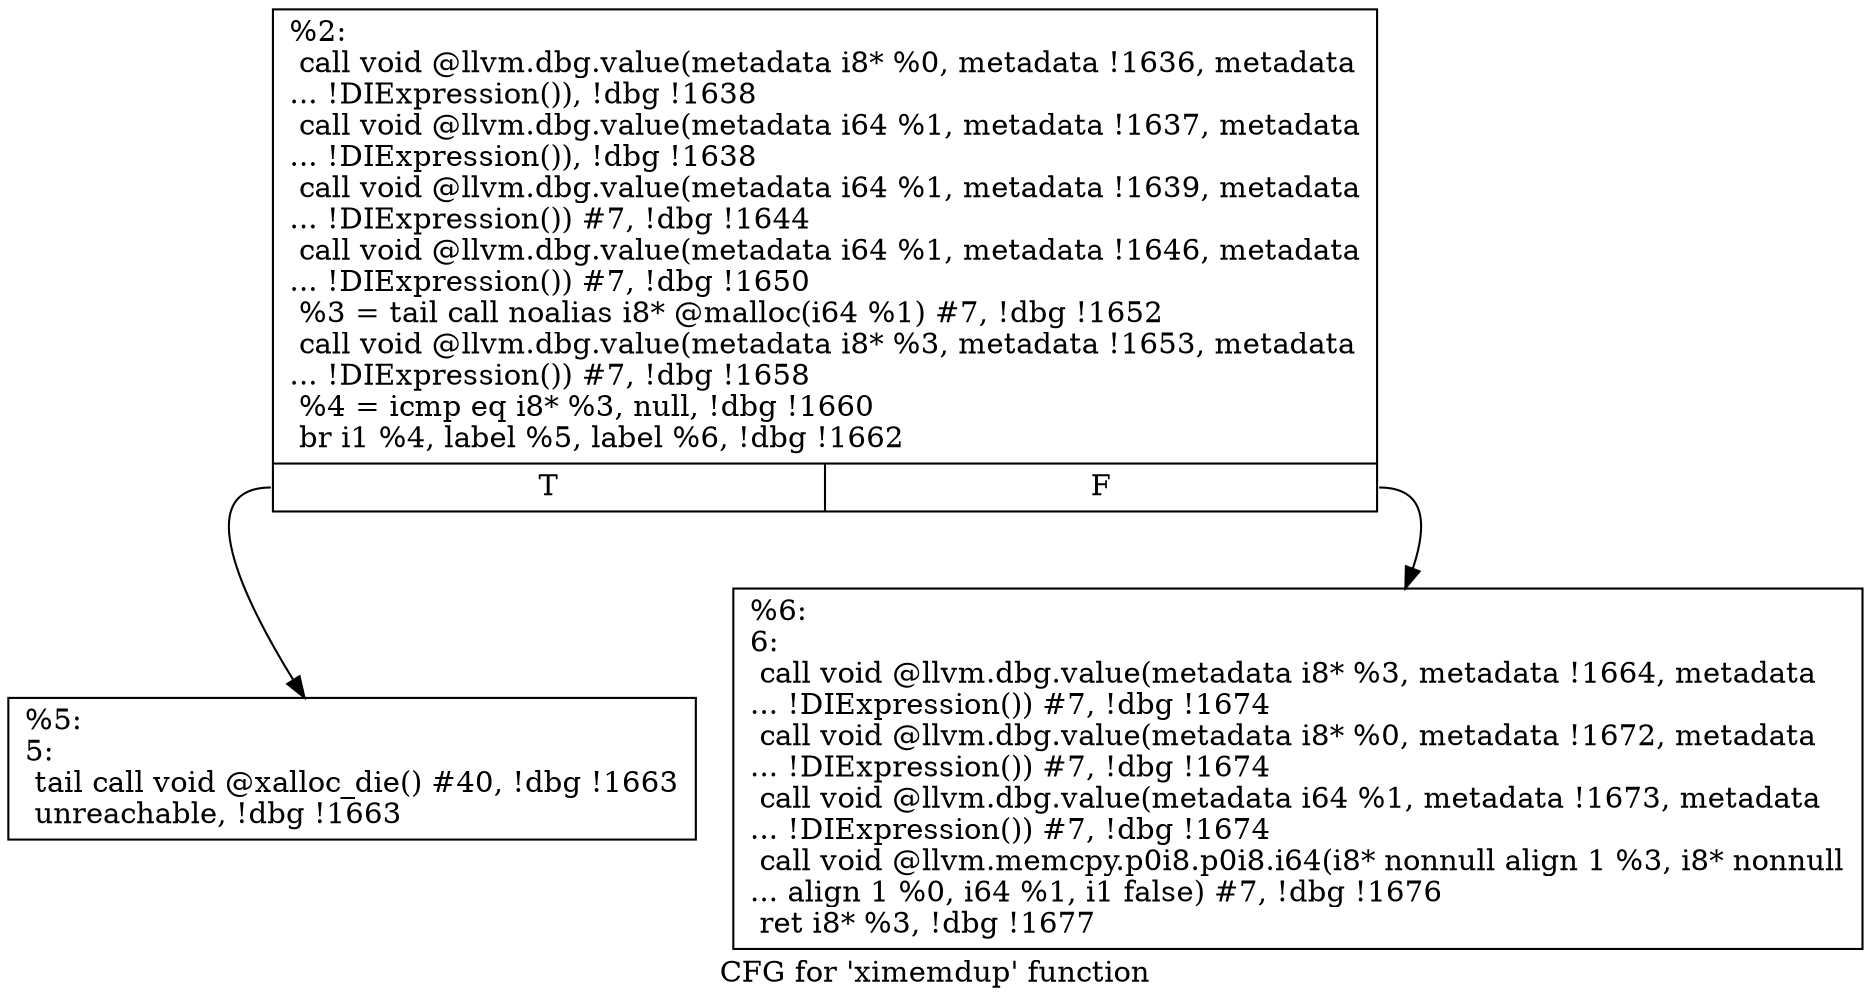 digraph "CFG for 'ximemdup' function" {
	label="CFG for 'ximemdup' function";

	Node0x14b8860 [shape=record,label="{%2:\l  call void @llvm.dbg.value(metadata i8* %0, metadata !1636, metadata\l... !DIExpression()), !dbg !1638\l  call void @llvm.dbg.value(metadata i64 %1, metadata !1637, metadata\l... !DIExpression()), !dbg !1638\l  call void @llvm.dbg.value(metadata i64 %1, metadata !1639, metadata\l... !DIExpression()) #7, !dbg !1644\l  call void @llvm.dbg.value(metadata i64 %1, metadata !1646, metadata\l... !DIExpression()) #7, !dbg !1650\l  %3 = tail call noalias i8* @malloc(i64 %1) #7, !dbg !1652\l  call void @llvm.dbg.value(metadata i8* %3, metadata !1653, metadata\l... !DIExpression()) #7, !dbg !1658\l  %4 = icmp eq i8* %3, null, !dbg !1660\l  br i1 %4, label %5, label %6, !dbg !1662\l|{<s0>T|<s1>F}}"];
	Node0x14b8860:s0 -> Node0x14b9350;
	Node0x14b8860:s1 -> Node0x14b93a0;
	Node0x14b9350 [shape=record,label="{%5:\l5:                                                \l  tail call void @xalloc_die() #40, !dbg !1663\l  unreachable, !dbg !1663\l}"];
	Node0x14b93a0 [shape=record,label="{%6:\l6:                                                \l  call void @llvm.dbg.value(metadata i8* %3, metadata !1664, metadata\l... !DIExpression()) #7, !dbg !1674\l  call void @llvm.dbg.value(metadata i8* %0, metadata !1672, metadata\l... !DIExpression()) #7, !dbg !1674\l  call void @llvm.dbg.value(metadata i64 %1, metadata !1673, metadata\l... !DIExpression()) #7, !dbg !1674\l  call void @llvm.memcpy.p0i8.p0i8.i64(i8* nonnull align 1 %3, i8* nonnull\l... align 1 %0, i64 %1, i1 false) #7, !dbg !1676\l  ret i8* %3, !dbg !1677\l}"];
}
